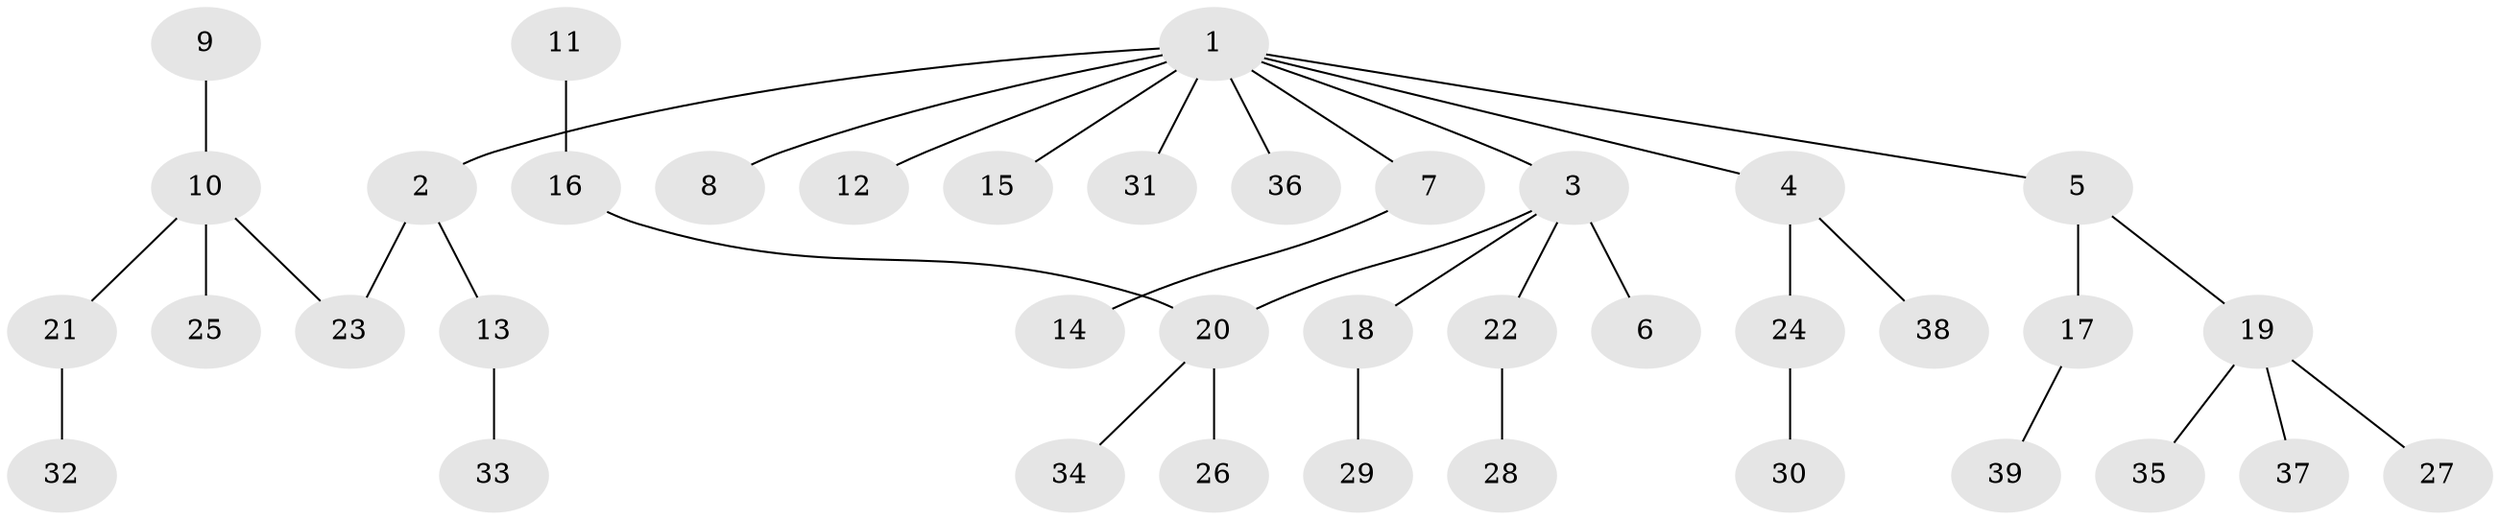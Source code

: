 // original degree distribution, {6: 0.038461538461538464, 3: 0.1282051282051282, 1: 0.46153846153846156, 5: 0.02564102564102564, 4: 0.038461538461538464, 2: 0.3076923076923077}
// Generated by graph-tools (version 1.1) at 2025/50/03/09/25 03:50:19]
// undirected, 39 vertices, 38 edges
graph export_dot {
graph [start="1"]
  node [color=gray90,style=filled];
  1;
  2;
  3;
  4;
  5;
  6;
  7;
  8;
  9;
  10;
  11;
  12;
  13;
  14;
  15;
  16;
  17;
  18;
  19;
  20;
  21;
  22;
  23;
  24;
  25;
  26;
  27;
  28;
  29;
  30;
  31;
  32;
  33;
  34;
  35;
  36;
  37;
  38;
  39;
  1 -- 2 [weight=1.0];
  1 -- 3 [weight=1.0];
  1 -- 4 [weight=1.0];
  1 -- 5 [weight=1.0];
  1 -- 7 [weight=1.0];
  1 -- 8 [weight=1.0];
  1 -- 12 [weight=1.0];
  1 -- 15 [weight=1.0];
  1 -- 31 [weight=1.0];
  1 -- 36 [weight=1.0];
  2 -- 13 [weight=1.0];
  2 -- 23 [weight=1.0];
  3 -- 6 [weight=1.0];
  3 -- 18 [weight=1.0];
  3 -- 20 [weight=1.0];
  3 -- 22 [weight=1.0];
  4 -- 24 [weight=1.0];
  4 -- 38 [weight=1.0];
  5 -- 17 [weight=1.0];
  5 -- 19 [weight=1.0];
  7 -- 14 [weight=1.0];
  9 -- 10 [weight=1.0];
  10 -- 21 [weight=1.0];
  10 -- 23 [weight=1.0];
  10 -- 25 [weight=1.0];
  11 -- 16 [weight=1.0];
  13 -- 33 [weight=1.0];
  16 -- 20 [weight=1.0];
  17 -- 39 [weight=1.0];
  18 -- 29 [weight=1.0];
  19 -- 27 [weight=1.0];
  19 -- 35 [weight=1.0];
  19 -- 37 [weight=1.0];
  20 -- 26 [weight=1.0];
  20 -- 34 [weight=1.0];
  21 -- 32 [weight=1.0];
  22 -- 28 [weight=1.0];
  24 -- 30 [weight=1.0];
}
